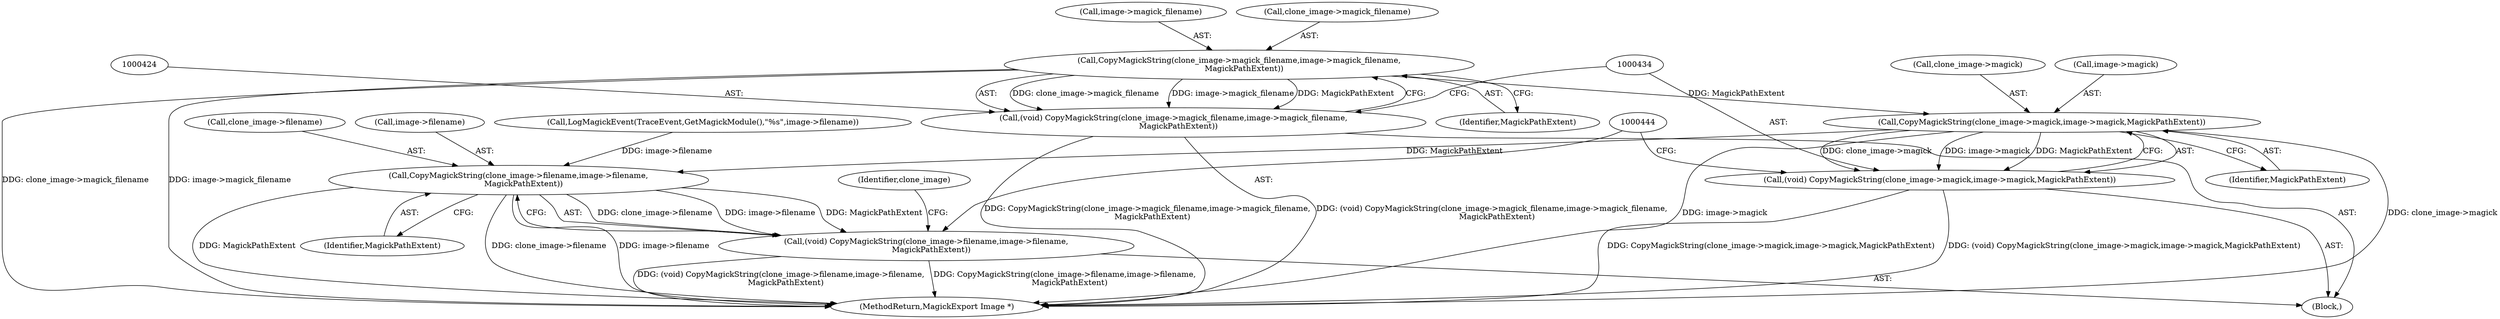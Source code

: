 digraph "0_ImageMagick_aecd0ada163a4d6c769cec178955d5f3e9316f2f_0@pointer" {
"1000425" [label="(Call,CopyMagickString(clone_image->magick_filename,image->magick_filename,\n    MagickPathExtent))"];
"1000423" [label="(Call,(void) CopyMagickString(clone_image->magick_filename,image->magick_filename,\n    MagickPathExtent))"];
"1000435" [label="(Call,CopyMagickString(clone_image->magick,image->magick,MagickPathExtent))"];
"1000433" [label="(Call,(void) CopyMagickString(clone_image->magick,image->magick,MagickPathExtent))"];
"1000445" [label="(Call,CopyMagickString(clone_image->filename,image->filename,\n    MagickPathExtent))"];
"1000443" [label="(Call,(void) CopyMagickString(clone_image->filename,image->filename,\n    MagickPathExtent))"];
"1000429" [label="(Call,image->magick_filename)"];
"1000446" [label="(Call,clone_image->filename)"];
"1000449" [label="(Call,image->filename)"];
"1000439" [label="(Call,image->magick)"];
"1000108" [label="(Block,)"];
"1000436" [label="(Call,clone_image->magick)"];
"1000433" [label="(Call,(void) CopyMagickString(clone_image->magick,image->magick,MagickPathExtent))"];
"1000443" [label="(Call,(void) CopyMagickString(clone_image->filename,image->filename,\n    MagickPathExtent))"];
"1000442" [label="(Identifier,MagickPathExtent)"];
"1000425" [label="(Call,CopyMagickString(clone_image->magick_filename,image->magick_filename,\n    MagickPathExtent))"];
"1000452" [label="(Identifier,MagickPathExtent)"];
"1000445" [label="(Call,CopyMagickString(clone_image->filename,image->filename,\n    MagickPathExtent))"];
"1000435" [label="(Call,CopyMagickString(clone_image->magick,image->magick,MagickPathExtent))"];
"1000423" [label="(Call,(void) CopyMagickString(clone_image->magick_filename,image->magick_filename,\n    MagickPathExtent))"];
"1000455" [label="(Identifier,clone_image)"];
"1000432" [label="(Identifier,MagickPathExtent)"];
"1000426" [label="(Call,clone_image->magick_filename)"];
"1000763" [label="(MethodReturn,MagickExport Image *)"];
"1000132" [label="(Call,LogMagickEvent(TraceEvent,GetMagickModule(),\"%s\",image->filename))"];
"1000425" -> "1000423"  [label="AST: "];
"1000425" -> "1000432"  [label="CFG: "];
"1000426" -> "1000425"  [label="AST: "];
"1000429" -> "1000425"  [label="AST: "];
"1000432" -> "1000425"  [label="AST: "];
"1000423" -> "1000425"  [label="CFG: "];
"1000425" -> "1000763"  [label="DDG: clone_image->magick_filename"];
"1000425" -> "1000763"  [label="DDG: image->magick_filename"];
"1000425" -> "1000423"  [label="DDG: clone_image->magick_filename"];
"1000425" -> "1000423"  [label="DDG: image->magick_filename"];
"1000425" -> "1000423"  [label="DDG: MagickPathExtent"];
"1000425" -> "1000435"  [label="DDG: MagickPathExtent"];
"1000423" -> "1000108"  [label="AST: "];
"1000424" -> "1000423"  [label="AST: "];
"1000434" -> "1000423"  [label="CFG: "];
"1000423" -> "1000763"  [label="DDG: (void) CopyMagickString(clone_image->magick_filename,image->magick_filename,\n    MagickPathExtent)"];
"1000423" -> "1000763"  [label="DDG: CopyMagickString(clone_image->magick_filename,image->magick_filename,\n    MagickPathExtent)"];
"1000435" -> "1000433"  [label="AST: "];
"1000435" -> "1000442"  [label="CFG: "];
"1000436" -> "1000435"  [label="AST: "];
"1000439" -> "1000435"  [label="AST: "];
"1000442" -> "1000435"  [label="AST: "];
"1000433" -> "1000435"  [label="CFG: "];
"1000435" -> "1000763"  [label="DDG: clone_image->magick"];
"1000435" -> "1000763"  [label="DDG: image->magick"];
"1000435" -> "1000433"  [label="DDG: clone_image->magick"];
"1000435" -> "1000433"  [label="DDG: image->magick"];
"1000435" -> "1000433"  [label="DDG: MagickPathExtent"];
"1000435" -> "1000445"  [label="DDG: MagickPathExtent"];
"1000433" -> "1000108"  [label="AST: "];
"1000434" -> "1000433"  [label="AST: "];
"1000444" -> "1000433"  [label="CFG: "];
"1000433" -> "1000763"  [label="DDG: (void) CopyMagickString(clone_image->magick,image->magick,MagickPathExtent)"];
"1000433" -> "1000763"  [label="DDG: CopyMagickString(clone_image->magick,image->magick,MagickPathExtent)"];
"1000445" -> "1000443"  [label="AST: "];
"1000445" -> "1000452"  [label="CFG: "];
"1000446" -> "1000445"  [label="AST: "];
"1000449" -> "1000445"  [label="AST: "];
"1000452" -> "1000445"  [label="AST: "];
"1000443" -> "1000445"  [label="CFG: "];
"1000445" -> "1000763"  [label="DDG: MagickPathExtent"];
"1000445" -> "1000763"  [label="DDG: clone_image->filename"];
"1000445" -> "1000763"  [label="DDG: image->filename"];
"1000445" -> "1000443"  [label="DDG: clone_image->filename"];
"1000445" -> "1000443"  [label="DDG: image->filename"];
"1000445" -> "1000443"  [label="DDG: MagickPathExtent"];
"1000132" -> "1000445"  [label="DDG: image->filename"];
"1000443" -> "1000108"  [label="AST: "];
"1000444" -> "1000443"  [label="AST: "];
"1000455" -> "1000443"  [label="CFG: "];
"1000443" -> "1000763"  [label="DDG: (void) CopyMagickString(clone_image->filename,image->filename,\n    MagickPathExtent)"];
"1000443" -> "1000763"  [label="DDG: CopyMagickString(clone_image->filename,image->filename,\n    MagickPathExtent)"];
}
